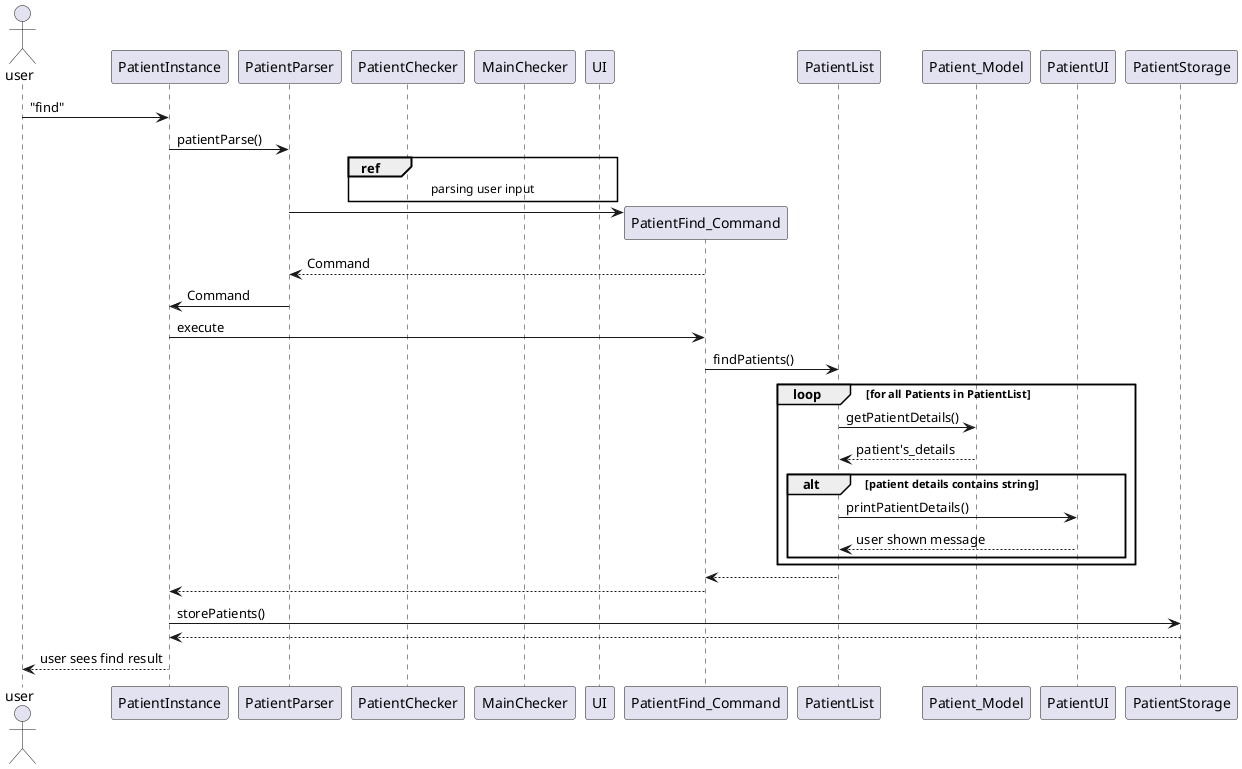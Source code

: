 @startuml

actor user

user -> PatientInstance : "find"

PatientInstance -> PatientParser: patientParse()

ref over PatientChecker, MainChecker, UI : parsing user input

create PatientFind_Command
PatientParser -> PatientFind_Command

PatientFind_Command --> PatientParser : Command

PatientParser -> PatientInstance : Command

PatientInstance -> PatientFind_Command : execute

PatientFind_Command -> PatientList : findPatients()

loop for all Patients in PatientList
    PatientList -> Patient_Model : getPatientDetails()

    Patient_Model --> PatientList : patient's_details

        alt patient details contains string
            PatientList -> PatientUI : printPatientDetails()

            PatientUI --> PatientList : user shown message
        end
end

PatientList --> PatientFind_Command

PatientFind_Command --> PatientInstance

PatientInstance -> PatientStorage : storePatients()

PatientStorage --> PatientInstance

PatientInstance --> user : user sees find result




@enduml
